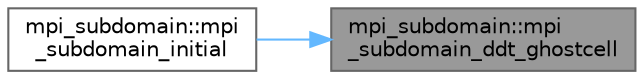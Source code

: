 digraph "mpi_subdomain::mpi_subdomain_ddt_ghostcell"
{
 // LATEX_PDF_SIZE
  bgcolor="transparent";
  edge [fontname=Helvetica,fontsize=10,labelfontname=Helvetica,labelfontsize=10];
  node [fontname=Helvetica,fontsize=10,shape=box,height=0.2,width=0.4];
  rankdir="RL";
  Node1 [id="Node000001",label="mpi_subdomain::mpi\l_subdomain_ddt_ghostcell",height=0.2,width=0.4,color="gray40", fillcolor="grey60", style="filled", fontcolor="black",tooltip="Build derived datatypes for subdomain communication using ghostcells."];
  Node1 -> Node2 [id="edge2_Node000001_Node000002",dir="back",color="steelblue1",style="solid",tooltip=" "];
  Node2 [id="Node000002",label="mpi_subdomain::mpi\l_subdomain_initial",height=0.2,width=0.4,color="grey40", fillcolor="white", style="filled",URL="$namespacempi__subdomain.html#ac4f8fae60589d5823dd003cf000d666c",tooltip=" "];
}
